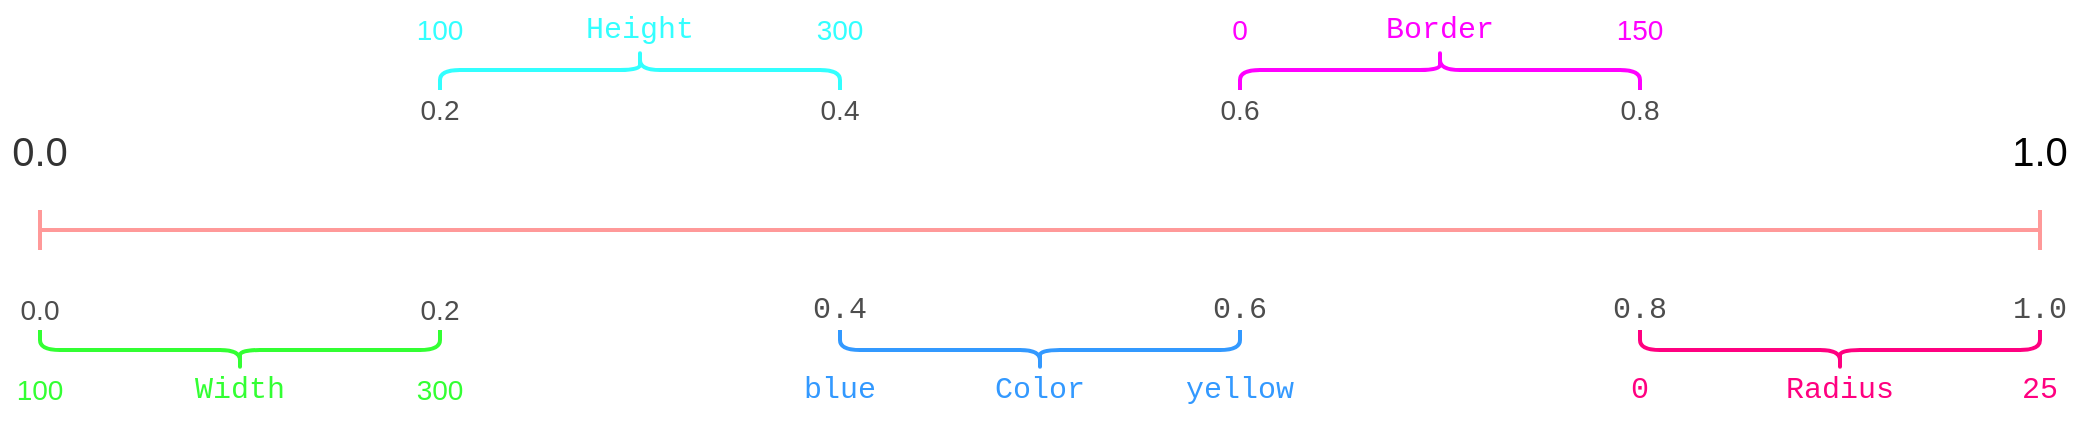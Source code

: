 <mxfile version="13.0.1" type="github">
  <diagram id="6c2DisM52dtsQ0KQH6_5" name="第 1 页">
    <mxGraphModel dx="1395" dy="909" grid="1" gridSize="20" guides="1" tooltips="1" connect="1" arrows="1" fold="1" page="1" pageScale="1" pageWidth="4681" pageHeight="3300" background="none" math="0" shadow="0">
      <root>
        <mxCell id="0" />
        <mxCell id="1" parent="0" />
        <mxCell id="5pnh6tZ9wm-faV1eYso5-3" value="0.0" style="text;html=1;strokeColor=none;fillColor=none;align=center;verticalAlign=middle;whiteSpace=wrap;rounded=0;fontSize=20;fontColor=#333333;" parent="1" vertex="1">
          <mxGeometry x="220" y="920" width="40" height="20" as="geometry" />
        </mxCell>
        <mxCell id="5pnh6tZ9wm-faV1eYso5-4" value="1.0" style="text;html=1;strokeColor=none;fillColor=none;align=center;verticalAlign=middle;whiteSpace=wrap;rounded=0;fontSize=20;" parent="1" vertex="1">
          <mxGeometry x="1220" y="920" width="40" height="20" as="geometry" />
        </mxCell>
        <mxCell id="5pnh6tZ9wm-faV1eYso5-6" value="&lt;div style=&quot;font-family: &amp;quot;jetbrains mono&amp;quot; , &amp;quot;menlo&amp;quot; , &amp;quot;monaco&amp;quot; , &amp;quot;courier new&amp;quot; , monospace ; font-size: 15px ; line-height: 30px&quot;&gt;Width&lt;/div&gt;" style="text;html=1;strokeColor=none;fillColor=none;align=center;verticalAlign=middle;whiteSpace=wrap;rounded=0;fontSize=20;fontColor=#33FF33;" parent="1" vertex="1">
          <mxGeometry x="320" y="1040" width="40" height="20" as="geometry" />
        </mxCell>
        <mxCell id="5pnh6tZ9wm-faV1eYso5-24" value="" style="shape=crossbar;whiteSpace=wrap;html=1;rounded=1;strokeWidth=2;fillColor=#cce5ff;strokeColor=#FF9999;" parent="1" vertex="1">
          <mxGeometry x="240" y="960" width="1000" height="20" as="geometry" />
        </mxCell>
        <mxCell id="5pnh6tZ9wm-faV1eYso5-28" value="" style="shape=curlyBracket;whiteSpace=wrap;html=1;rounded=1;strokeWidth=2;fontSize=20;direction=north;strokeColor=#33FF33;" parent="1" vertex="1">
          <mxGeometry x="240" y="1020" width="200" height="20" as="geometry" />
        </mxCell>
        <mxCell id="5pnh6tZ9wm-faV1eYso5-29" value="" style="shape=curlyBracket;whiteSpace=wrap;html=1;rounded=1;strokeWidth=2;fontSize=20;direction=south;fontColor=#00FFFF;strokeColor=#33FFFF;" parent="1" vertex="1">
          <mxGeometry x="440" y="880" width="200" height="20" as="geometry" />
        </mxCell>
        <mxCell id="5pnh6tZ9wm-faV1eYso5-30" value="" style="shape=curlyBracket;whiteSpace=wrap;html=1;rounded=1;strokeWidth=2;fontSize=20;direction=north;strokeColor=#3399FF;" parent="1" vertex="1">
          <mxGeometry x="640" y="1020" width="200" height="20" as="geometry" />
        </mxCell>
        <mxCell id="5pnh6tZ9wm-faV1eYso5-31" value="" style="shape=curlyBracket;whiteSpace=wrap;html=1;rounded=1;strokeWidth=2;fontSize=20;direction=south;fontColor=#FF00FF;strokeColor=#FF00FF;" parent="1" vertex="1">
          <mxGeometry x="840" y="880" width="200" height="20" as="geometry" />
        </mxCell>
        <mxCell id="5pnh6tZ9wm-faV1eYso5-32" value="" style="shape=curlyBracket;whiteSpace=wrap;html=1;rounded=1;strokeWidth=2;fontSize=20;direction=north;strokeColor=#FF0080;" parent="1" vertex="1">
          <mxGeometry x="1040" y="1020" width="200" height="20" as="geometry" />
        </mxCell>
        <mxCell id="5pnh6tZ9wm-faV1eYso5-33" value="&lt;div style=&quot;font-family: &amp;quot;jetbrains mono&amp;quot; , &amp;quot;menlo&amp;quot; , &amp;quot;monaco&amp;quot; , &amp;quot;courier new&amp;quot; , monospace ; font-size: 15px ; line-height: 30px&quot;&gt;Height&lt;/div&gt;" style="text;html=1;strokeColor=none;fillColor=none;align=center;verticalAlign=middle;whiteSpace=wrap;rounded=0;fontSize=20;fontColor=#33FFFF;" parent="1" vertex="1">
          <mxGeometry x="520" y="860" width="40" height="20" as="geometry" />
        </mxCell>
        <mxCell id="5pnh6tZ9wm-faV1eYso5-36" value="&lt;div style=&quot;font-family: &amp;quot;jetbrains mono&amp;quot; , &amp;quot;menlo&amp;quot; , &amp;quot;monaco&amp;quot; , &amp;quot;courier new&amp;quot; , monospace ; font-size: 15px ; line-height: 30px&quot;&gt;Color&lt;/div&gt;" style="text;html=1;strokeColor=none;fillColor=none;align=center;verticalAlign=middle;whiteSpace=wrap;rounded=0;fontSize=20;fontColor=#3399FF;" parent="1" vertex="1">
          <mxGeometry x="720" y="1040" width="40" height="20" as="geometry" />
        </mxCell>
        <mxCell id="5pnh6tZ9wm-faV1eYso5-37" value="&lt;div style=&quot;font-family: &amp;quot;jetbrains mono&amp;quot; , &amp;quot;menlo&amp;quot; , &amp;quot;monaco&amp;quot; , &amp;quot;courier new&amp;quot; , monospace ; font-size: 15px ; line-height: 30px&quot;&gt;&lt;div style=&quot;font-family: &amp;quot;jetbrains mono&amp;quot; , &amp;quot;menlo&amp;quot; , &amp;quot;monaco&amp;quot; , &amp;quot;courier new&amp;quot; , monospace ; line-height: 30px&quot;&gt;Border&lt;/div&gt;&lt;/div&gt;" style="text;html=1;strokeColor=none;fillColor=none;align=center;verticalAlign=middle;whiteSpace=wrap;rounded=0;fontSize=20;fontColor=#FF00FF;" parent="1" vertex="1">
          <mxGeometry x="920" y="860" width="40" height="20" as="geometry" />
        </mxCell>
        <mxCell id="5pnh6tZ9wm-faV1eYso5-41" value="&lt;div style=&quot;font-family: &amp;quot;jetbrains mono&amp;quot; , &amp;quot;menlo&amp;quot; , &amp;quot;monaco&amp;quot; , &amp;quot;courier new&amp;quot; , monospace ; font-size: 15px ; line-height: 30px&quot;&gt;&lt;div style=&quot;font-family: &amp;quot;jetbrains mono&amp;quot; , &amp;quot;menlo&amp;quot; , &amp;quot;monaco&amp;quot; , &amp;quot;courier new&amp;quot; , monospace ; line-height: 30px&quot;&gt;Radius&lt;/div&gt;&lt;/div&gt;" style="text;html=1;strokeColor=none;fillColor=none;align=center;verticalAlign=middle;whiteSpace=wrap;rounded=0;fontSize=20;fontColor=#FF0080;" parent="1" vertex="1">
          <mxGeometry x="1120" y="1040" width="40" height="20" as="geometry" />
        </mxCell>
        <mxCell id="5pnh6tZ9wm-faV1eYso5-43" value="100" style="text;html=1;strokeColor=none;fillColor=none;align=center;verticalAlign=middle;whiteSpace=wrap;rounded=0;fontSize=14;fontColor=#33FF33;" parent="1" vertex="1">
          <mxGeometry x="220" y="1040" width="40" height="20" as="geometry" />
        </mxCell>
        <mxCell id="5pnh6tZ9wm-faV1eYso5-46" value="300" style="text;html=1;strokeColor=none;fillColor=none;align=center;verticalAlign=middle;whiteSpace=wrap;rounded=0;fontSize=14;fontColor=#33FF33;" parent="1" vertex="1">
          <mxGeometry x="420" y="1040" width="40" height="20" as="geometry" />
        </mxCell>
        <mxCell id="5pnh6tZ9wm-faV1eYso5-47" value="0.2" style="text;html=1;strokeColor=none;fillColor=none;align=center;verticalAlign=middle;whiteSpace=wrap;rounded=0;fontSize=14;fontColor=#4D4D4D;" parent="1" vertex="1">
          <mxGeometry x="420" y="900" width="40" height="20" as="geometry" />
        </mxCell>
        <mxCell id="5pnh6tZ9wm-faV1eYso5-48" value="0.4" style="text;html=1;strokeColor=none;fillColor=none;align=center;verticalAlign=middle;whiteSpace=wrap;rounded=0;fontSize=14;fontColor=#4D4D4D;" parent="1" vertex="1">
          <mxGeometry x="620" y="900" width="40" height="20" as="geometry" />
        </mxCell>
        <mxCell id="5pnh6tZ9wm-faV1eYso5-49" value="&lt;div style=&quot;font-family: &amp;#34;jetbrains mono&amp;#34; , &amp;#34;menlo&amp;#34; , &amp;#34;monaco&amp;#34; , &amp;#34;courier new&amp;#34; , monospace ; font-size: 15px ; line-height: 30px&quot;&gt;0.4&lt;/div&gt;" style="text;html=1;strokeColor=none;fillColor=none;align=center;verticalAlign=middle;whiteSpace=wrap;rounded=0;fontSize=14;fontColor=#4D4D4D;" parent="1" vertex="1">
          <mxGeometry x="620" y="1000" width="40" height="20" as="geometry" />
        </mxCell>
        <mxCell id="5pnh6tZ9wm-faV1eYso5-50" value="&lt;div style=&quot;font-family: &amp;#34;jetbrains mono&amp;#34; , &amp;#34;menlo&amp;#34; , &amp;#34;monaco&amp;#34; , &amp;#34;courier new&amp;#34; , monospace ; font-size: 15px ; line-height: 30px&quot;&gt;&lt;div style=&quot;font-family: &amp;#34;jetbrains mono&amp;#34; , &amp;#34;menlo&amp;#34; , &amp;#34;monaco&amp;#34; , &amp;#34;courier new&amp;#34; , monospace ; line-height: 30px&quot;&gt;0.6&lt;/div&gt;&lt;/div&gt;" style="text;html=1;strokeColor=none;fillColor=none;align=center;verticalAlign=middle;whiteSpace=wrap;rounded=0;fontSize=14;fontColor=#4D4D4D;" parent="1" vertex="1">
          <mxGeometry x="820" y="1000" width="40" height="20" as="geometry" />
        </mxCell>
        <mxCell id="5pnh6tZ9wm-faV1eYso5-56" value="&lt;div style=&quot;font-family: &amp;#34;jetbrains mono&amp;#34; , &amp;#34;menlo&amp;#34; , &amp;#34;monaco&amp;#34; , &amp;#34;courier new&amp;#34; , monospace ; font-size: 15px ; line-height: 30px&quot;&gt;&lt;div style=&quot;font-family: &amp;#34;jetbrains mono&amp;#34; , &amp;#34;menlo&amp;#34; , &amp;#34;monaco&amp;#34; , &amp;#34;courier new&amp;#34; , monospace ; line-height: 30px&quot;&gt;0.8&lt;/div&gt;&lt;/div&gt;" style="text;html=1;strokeColor=none;fillColor=none;align=center;verticalAlign=middle;whiteSpace=wrap;rounded=0;fontSize=14;fontColor=#4D4D4D;" parent="1" vertex="1">
          <mxGeometry x="1020" y="1000" width="40" height="20" as="geometry" />
        </mxCell>
        <mxCell id="5pnh6tZ9wm-faV1eYso5-57" value="&lt;div style=&quot;font-family: &amp;#34;jetbrains mono&amp;#34; , &amp;#34;menlo&amp;#34; , &amp;#34;monaco&amp;#34; , &amp;#34;courier new&amp;#34; , monospace ; font-size: 15px ; line-height: 30px&quot;&gt;&lt;div style=&quot;font-family: &amp;#34;jetbrains mono&amp;#34; , &amp;#34;menlo&amp;#34; , &amp;#34;monaco&amp;#34; , &amp;#34;courier new&amp;#34; , monospace ; line-height: 30px&quot;&gt;1.0&lt;/div&gt;&lt;/div&gt;" style="text;html=1;strokeColor=none;fillColor=none;align=center;verticalAlign=middle;whiteSpace=wrap;rounded=0;fontSize=14;fontColor=#4D4D4D;" parent="1" vertex="1">
          <mxGeometry x="1220" y="1000" width="40" height="20" as="geometry" />
        </mxCell>
        <mxCell id="p4f_u37VttJ7nOmpkcit-2" value="0.0" style="text;html=1;strokeColor=none;fillColor=none;align=center;verticalAlign=middle;whiteSpace=wrap;rounded=0;fontSize=14;fontColor=#4D4D4D;" vertex="1" parent="1">
          <mxGeometry x="220" y="1000" width="40" height="20" as="geometry" />
        </mxCell>
        <mxCell id="p4f_u37VttJ7nOmpkcit-3" value="0.2" style="text;html=1;strokeColor=none;fillColor=none;align=center;verticalAlign=middle;whiteSpace=wrap;rounded=0;fontSize=14;fontColor=#4D4D4D;" vertex="1" parent="1">
          <mxGeometry x="420" y="1000" width="40" height="20" as="geometry" />
        </mxCell>
        <mxCell id="p4f_u37VttJ7nOmpkcit-25" value="300" style="text;html=1;strokeColor=none;fillColor=none;align=center;verticalAlign=middle;whiteSpace=wrap;rounded=0;fontSize=14;fontColor=#33FFFF;" vertex="1" parent="1">
          <mxGeometry x="620" y="860" width="40" height="20" as="geometry" />
        </mxCell>
        <mxCell id="p4f_u37VttJ7nOmpkcit-27" value="100" style="text;html=1;strokeColor=none;fillColor=none;align=center;verticalAlign=middle;whiteSpace=wrap;rounded=0;fontSize=14;fontColor=#33FFFF;" vertex="1" parent="1">
          <mxGeometry x="420" y="860" width="40" height="20" as="geometry" />
        </mxCell>
        <mxCell id="p4f_u37VttJ7nOmpkcit-28" value="&lt;span style=&quot;font-family: &amp;quot;jetbrains mono&amp;quot; , &amp;quot;menlo&amp;quot; , &amp;quot;monaco&amp;quot; , &amp;quot;courier new&amp;quot; , monospace ; font-size: 15px&quot;&gt;blue&lt;/span&gt;" style="text;html=1;strokeColor=none;fillColor=none;align=center;verticalAlign=middle;whiteSpace=wrap;rounded=0;fontSize=14;fontColor=#3399FF;" vertex="1" parent="1">
          <mxGeometry x="620" y="1040" width="40" height="20" as="geometry" />
        </mxCell>
        <mxCell id="p4f_u37VttJ7nOmpkcit-29" value="&lt;span style=&quot;font-family: &amp;quot;jetbrains mono&amp;quot; , &amp;quot;menlo&amp;quot; , &amp;quot;monaco&amp;quot; , &amp;quot;courier new&amp;quot; , monospace ; font-size: 15px&quot;&gt;yellow&lt;/span&gt;" style="text;html=1;strokeColor=none;fillColor=none;align=center;verticalAlign=middle;whiteSpace=wrap;rounded=0;fontSize=14;fontColor=#3399FF;" vertex="1" parent="1">
          <mxGeometry x="820" y="1040" width="40" height="20" as="geometry" />
        </mxCell>
        <mxCell id="p4f_u37VttJ7nOmpkcit-31" value="0.6" style="text;html=1;strokeColor=none;fillColor=none;align=center;verticalAlign=middle;whiteSpace=wrap;rounded=0;fontSize=14;fontColor=#4D4D4D;" vertex="1" parent="1">
          <mxGeometry x="820" y="900" width="40" height="20" as="geometry" />
        </mxCell>
        <mxCell id="p4f_u37VttJ7nOmpkcit-32" value="0.8" style="text;html=1;strokeColor=none;fillColor=none;align=center;verticalAlign=middle;whiteSpace=wrap;rounded=0;fontSize=14;fontColor=#4D4D4D;" vertex="1" parent="1">
          <mxGeometry x="1020" y="900" width="40" height="20" as="geometry" />
        </mxCell>
        <mxCell id="p4f_u37VttJ7nOmpkcit-33" value="150" style="text;html=1;strokeColor=none;fillColor=none;align=center;verticalAlign=middle;whiteSpace=wrap;rounded=0;fontSize=14;fontColor=#FF00FF;" vertex="1" parent="1">
          <mxGeometry x="1020" y="860" width="40" height="20" as="geometry" />
        </mxCell>
        <mxCell id="p4f_u37VttJ7nOmpkcit-35" value="0" style="text;html=1;strokeColor=none;fillColor=none;align=center;verticalAlign=middle;whiteSpace=wrap;rounded=0;fontSize=14;fontColor=#FF00FF;" vertex="1" parent="1">
          <mxGeometry x="820" y="860" width="40" height="20" as="geometry" />
        </mxCell>
        <mxCell id="p4f_u37VttJ7nOmpkcit-36" value="&lt;font face=&quot;jetbrains mono, menlo, monaco, courier new, monospace&quot;&gt;&lt;span style=&quot;font-size: 15px&quot;&gt;0&lt;/span&gt;&lt;/font&gt;" style="text;html=1;strokeColor=none;fillColor=none;align=center;verticalAlign=middle;whiteSpace=wrap;rounded=0;fontSize=14;fontColor=#FF0080;" vertex="1" parent="1">
          <mxGeometry x="1020" y="1040" width="40" height="20" as="geometry" />
        </mxCell>
        <mxCell id="p4f_u37VttJ7nOmpkcit-37" value="&lt;span style=&quot;font-family: &amp;quot;jetbrains mono&amp;quot; , &amp;quot;menlo&amp;quot; , &amp;quot;monaco&amp;quot; , &amp;quot;courier new&amp;quot; , monospace ; font-size: 15px&quot;&gt;25&lt;/span&gt;" style="text;html=1;strokeColor=none;fillColor=none;align=center;verticalAlign=middle;whiteSpace=wrap;rounded=0;fontSize=14;fontColor=#FF0080;" vertex="1" parent="1">
          <mxGeometry x="1220" y="1040" width="40" height="20" as="geometry" />
        </mxCell>
      </root>
    </mxGraphModel>
  </diagram>
</mxfile>
